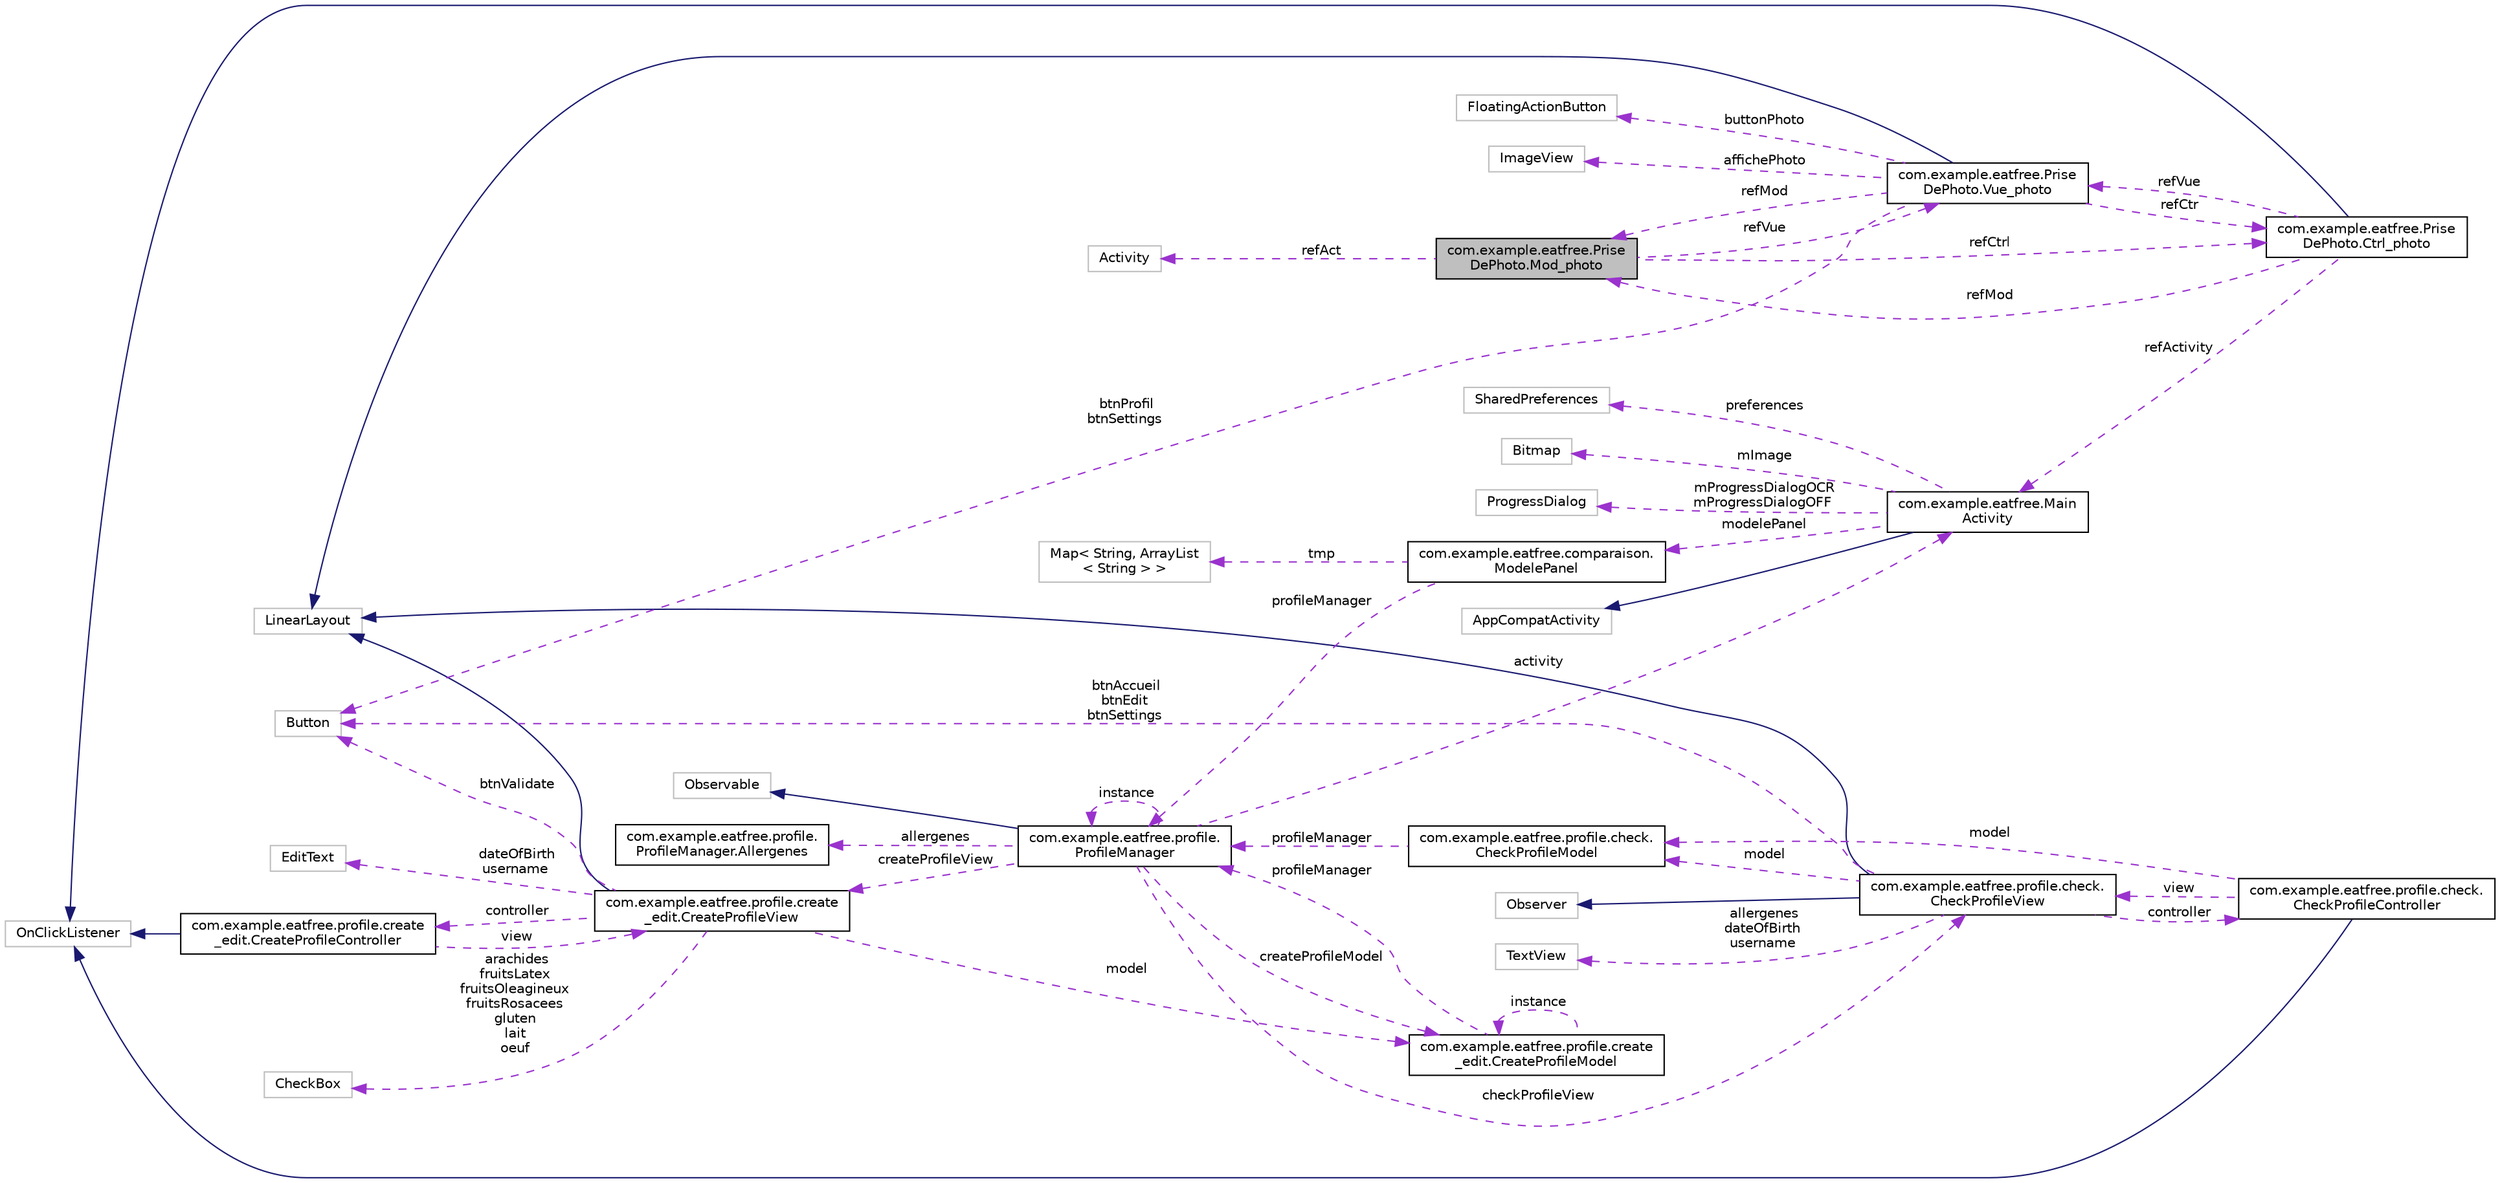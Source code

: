 digraph "com.example.eatfree.PriseDePhoto.Mod_photo"
{
 // LATEX_PDF_SIZE
  edge [fontname="Helvetica",fontsize="10",labelfontname="Helvetica",labelfontsize="10"];
  node [fontname="Helvetica",fontsize="10",shape=record];
  rankdir="LR";
  Node1 [label="com.example.eatfree.Prise\lDePhoto.Mod_photo",height=0.2,width=0.4,color="black", fillcolor="grey75", style="filled", fontcolor="black",tooltip=" "];
  Node2 -> Node1 [dir="back",color="darkorchid3",fontsize="10",style="dashed",label=" refAct" ,fontname="Helvetica"];
  Node2 [label="Activity",height=0.2,width=0.4,color="grey75", fillcolor="white", style="filled",tooltip=" "];
  Node3 -> Node1 [dir="back",color="darkorchid3",fontsize="10",style="dashed",label=" refVue" ,fontname="Helvetica"];
  Node3 [label="com.example.eatfree.Prise\lDePhoto.Vue_photo",height=0.2,width=0.4,color="black", fillcolor="white", style="filled",URL="$classcom_1_1example_1_1eatfree_1_1_prise_de_photo_1_1_vue__photo.html",tooltip=" "];
  Node4 -> Node3 [dir="back",color="midnightblue",fontsize="10",style="solid",fontname="Helvetica"];
  Node4 [label="LinearLayout",height=0.2,width=0.4,color="grey75", fillcolor="white", style="filled",tooltip=" "];
  Node1 -> Node3 [dir="back",color="darkorchid3",fontsize="10",style="dashed",label=" refMod" ,fontname="Helvetica"];
  Node5 -> Node3 [dir="back",color="darkorchid3",fontsize="10",style="dashed",label=" btnProfil\nbtnSettings" ,fontname="Helvetica"];
  Node5 [label="Button",height=0.2,width=0.4,color="grey75", fillcolor="white", style="filled",tooltip=" "];
  Node6 -> Node3 [dir="back",color="darkorchid3",fontsize="10",style="dashed",label=" buttonPhoto" ,fontname="Helvetica"];
  Node6 [label="FloatingActionButton",height=0.2,width=0.4,color="grey75", fillcolor="white", style="filled",tooltip=" "];
  Node7 -> Node3 [dir="back",color="darkorchid3",fontsize="10",style="dashed",label=" affichePhoto" ,fontname="Helvetica"];
  Node7 [label="ImageView",height=0.2,width=0.4,color="grey75", fillcolor="white", style="filled",tooltip=" "];
  Node8 -> Node3 [dir="back",color="darkorchid3",fontsize="10",style="dashed",label=" refCtr" ,fontname="Helvetica"];
  Node8 [label="com.example.eatfree.Prise\lDePhoto.Ctrl_photo",height=0.2,width=0.4,color="black", fillcolor="white", style="filled",URL="$classcom_1_1example_1_1eatfree_1_1_prise_de_photo_1_1_ctrl__photo.html",tooltip=" "];
  Node9 -> Node8 [dir="back",color="midnightblue",fontsize="10",style="solid",fontname="Helvetica"];
  Node9 [label="OnClickListener",height=0.2,width=0.4,color="grey75", fillcolor="white", style="filled",tooltip=" "];
  Node1 -> Node8 [dir="back",color="darkorchid3",fontsize="10",style="dashed",label=" refMod" ,fontname="Helvetica"];
  Node3 -> Node8 [dir="back",color="darkorchid3",fontsize="10",style="dashed",label=" refVue" ,fontname="Helvetica"];
  Node10 -> Node8 [dir="back",color="darkorchid3",fontsize="10",style="dashed",label=" refActivity" ,fontname="Helvetica"];
  Node10 [label="com.example.eatfree.Main\lActivity",height=0.2,width=0.4,color="black", fillcolor="white", style="filled",URL="$classcom_1_1example_1_1eatfree_1_1_main_activity.html",tooltip=" "];
  Node11 -> Node10 [dir="back",color="midnightblue",fontsize="10",style="solid",fontname="Helvetica"];
  Node11 [label="AppCompatActivity",height=0.2,width=0.4,color="grey75", fillcolor="white", style="filled",tooltip=" "];
  Node12 -> Node10 [dir="back",color="darkorchid3",fontsize="10",style="dashed",label=" preferences" ,fontname="Helvetica"];
  Node12 [label="SharedPreferences",height=0.2,width=0.4,color="grey75", fillcolor="white", style="filled",tooltip=" "];
  Node13 -> Node10 [dir="back",color="darkorchid3",fontsize="10",style="dashed",label=" modelePanel" ,fontname="Helvetica"];
  Node13 [label="com.example.eatfree.comparaison.\lModelePanel",height=0.2,width=0.4,color="black", fillcolor="white", style="filled",URL="$classcom_1_1example_1_1eatfree_1_1comparaison_1_1_modele_panel.html",tooltip=" "];
  Node14 -> Node13 [dir="back",color="darkorchid3",fontsize="10",style="dashed",label=" tmp" ,fontname="Helvetica"];
  Node14 [label="Map\< String, ArrayList\l\< String \> \>",height=0.2,width=0.4,color="grey75", fillcolor="white", style="filled",tooltip=" "];
  Node15 -> Node13 [dir="back",color="darkorchid3",fontsize="10",style="dashed",label=" profileManager" ,fontname="Helvetica"];
  Node15 [label="com.example.eatfree.profile.\lProfileManager",height=0.2,width=0.4,color="black", fillcolor="white", style="filled",URL="$classcom_1_1example_1_1eatfree_1_1profile_1_1_profile_manager.html",tooltip=" "];
  Node16 -> Node15 [dir="back",color="midnightblue",fontsize="10",style="solid",fontname="Helvetica"];
  Node16 [label="Observable",height=0.2,width=0.4,color="grey75", fillcolor="white", style="filled",tooltip=" "];
  Node17 -> Node15 [dir="back",color="darkorchid3",fontsize="10",style="dashed",label=" createProfileView" ,fontname="Helvetica"];
  Node17 [label="com.example.eatfree.profile.create\l_edit.CreateProfileView",height=0.2,width=0.4,color="black", fillcolor="white", style="filled",URL="$classcom_1_1example_1_1eatfree_1_1profile_1_1create__edit_1_1_create_profile_view.html",tooltip=" "];
  Node4 -> Node17 [dir="back",color="midnightblue",fontsize="10",style="solid",fontname="Helvetica"];
  Node5 -> Node17 [dir="back",color="darkorchid3",fontsize="10",style="dashed",label=" btnValidate" ,fontname="Helvetica"];
  Node18 -> Node17 [dir="back",color="darkorchid3",fontsize="10",style="dashed",label=" arachides\nfruitsLatex\nfruitsOleagineux\nfruitsRosacees\ngluten\nlait\noeuf" ,fontname="Helvetica"];
  Node18 [label="CheckBox",height=0.2,width=0.4,color="grey75", fillcolor="white", style="filled",tooltip=" "];
  Node19 -> Node17 [dir="back",color="darkorchid3",fontsize="10",style="dashed",label=" dateOfBirth\nusername" ,fontname="Helvetica"];
  Node19 [label="EditText",height=0.2,width=0.4,color="grey75", fillcolor="white", style="filled",tooltip=" "];
  Node20 -> Node17 [dir="back",color="darkorchid3",fontsize="10",style="dashed",label=" controller" ,fontname="Helvetica"];
  Node20 [label="com.example.eatfree.profile.create\l_edit.CreateProfileController",height=0.2,width=0.4,color="black", fillcolor="white", style="filled",URL="$classcom_1_1example_1_1eatfree_1_1profile_1_1create__edit_1_1_create_profile_controller.html",tooltip=" "];
  Node9 -> Node20 [dir="back",color="midnightblue",fontsize="10",style="solid",fontname="Helvetica"];
  Node17 -> Node20 [dir="back",color="darkorchid3",fontsize="10",style="dashed",label=" view" ,fontname="Helvetica"];
  Node21 -> Node17 [dir="back",color="darkorchid3",fontsize="10",style="dashed",label=" model" ,fontname="Helvetica"];
  Node21 [label="com.example.eatfree.profile.create\l_edit.CreateProfileModel",height=0.2,width=0.4,color="black", fillcolor="white", style="filled",URL="$classcom_1_1example_1_1eatfree_1_1profile_1_1create__edit_1_1_create_profile_model.html",tooltip=" "];
  Node15 -> Node21 [dir="back",color="darkorchid3",fontsize="10",style="dashed",label=" profileManager" ,fontname="Helvetica"];
  Node21 -> Node21 [dir="back",color="darkorchid3",fontsize="10",style="dashed",label=" instance" ,fontname="Helvetica"];
  Node22 -> Node15 [dir="back",color="darkorchid3",fontsize="10",style="dashed",label=" checkProfileView" ,fontname="Helvetica"];
  Node22 [label="com.example.eatfree.profile.check.\lCheckProfileView",height=0.2,width=0.4,color="black", fillcolor="white", style="filled",URL="$classcom_1_1example_1_1eatfree_1_1profile_1_1check_1_1_check_profile_view.html",tooltip=" "];
  Node4 -> Node22 [dir="back",color="midnightblue",fontsize="10",style="solid",fontname="Helvetica"];
  Node23 -> Node22 [dir="back",color="midnightblue",fontsize="10",style="solid",fontname="Helvetica"];
  Node23 [label="Observer",height=0.2,width=0.4,color="grey75", fillcolor="white", style="filled",tooltip=" "];
  Node24 -> Node22 [dir="back",color="darkorchid3",fontsize="10",style="dashed",label=" controller" ,fontname="Helvetica"];
  Node24 [label="com.example.eatfree.profile.check.\lCheckProfileController",height=0.2,width=0.4,color="black", fillcolor="white", style="filled",URL="$classcom_1_1example_1_1eatfree_1_1profile_1_1check_1_1_check_profile_controller.html",tooltip=" "];
  Node9 -> Node24 [dir="back",color="midnightblue",fontsize="10",style="solid",fontname="Helvetica"];
  Node22 -> Node24 [dir="back",color="darkorchid3",fontsize="10",style="dashed",label=" view" ,fontname="Helvetica"];
  Node25 -> Node24 [dir="back",color="darkorchid3",fontsize="10",style="dashed",label=" model" ,fontname="Helvetica"];
  Node25 [label="com.example.eatfree.profile.check.\lCheckProfileModel",height=0.2,width=0.4,color="black", fillcolor="white", style="filled",URL="$classcom_1_1example_1_1eatfree_1_1profile_1_1check_1_1_check_profile_model.html",tooltip=" "];
  Node15 -> Node25 [dir="back",color="darkorchid3",fontsize="10",style="dashed",label=" profileManager" ,fontname="Helvetica"];
  Node5 -> Node22 [dir="back",color="darkorchid3",fontsize="10",style="dashed",label=" btnAccueil\nbtnEdit\nbtnSettings" ,fontname="Helvetica"];
  Node25 -> Node22 [dir="back",color="darkorchid3",fontsize="10",style="dashed",label=" model" ,fontname="Helvetica"];
  Node26 -> Node22 [dir="back",color="darkorchid3",fontsize="10",style="dashed",label=" allergenes\ndateOfBirth\nusername" ,fontname="Helvetica"];
  Node26 [label="TextView",height=0.2,width=0.4,color="grey75", fillcolor="white", style="filled",tooltip=" "];
  Node15 -> Node15 [dir="back",color="darkorchid3",fontsize="10",style="dashed",label=" instance" ,fontname="Helvetica"];
  Node27 -> Node15 [dir="back",color="darkorchid3",fontsize="10",style="dashed",label=" allergenes" ,fontname="Helvetica"];
  Node27 [label="com.example.eatfree.profile.\lProfileManager.Allergenes",height=0.2,width=0.4,color="black", fillcolor="white", style="filled",URL="$enumcom_1_1example_1_1eatfree_1_1profile_1_1_profile_manager_1_1_allergenes.html",tooltip="énumération des familles d'allergènes."];
  Node10 -> Node15 [dir="back",color="darkorchid3",fontsize="10",style="dashed",label=" activity" ,fontname="Helvetica"];
  Node21 -> Node15 [dir="back",color="darkorchid3",fontsize="10",style="dashed",label=" createProfileModel" ,fontname="Helvetica"];
  Node28 -> Node10 [dir="back",color="darkorchid3",fontsize="10",style="dashed",label=" mImage" ,fontname="Helvetica"];
  Node28 [label="Bitmap",height=0.2,width=0.4,color="grey75", fillcolor="white", style="filled",tooltip=" "];
  Node29 -> Node10 [dir="back",color="darkorchid3",fontsize="10",style="dashed",label=" mProgressDialogOCR\nmProgressDialogOFF" ,fontname="Helvetica"];
  Node29 [label="ProgressDialog",height=0.2,width=0.4,color="grey75", fillcolor="white", style="filled",tooltip=" "];
  Node8 -> Node1 [dir="back",color="darkorchid3",fontsize="10",style="dashed",label=" refCtrl" ,fontname="Helvetica"];
}
